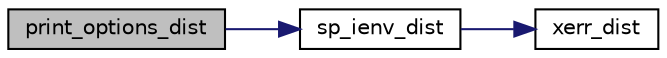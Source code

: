 digraph "print_options_dist"
{
 // LATEX_PDF_SIZE
  edge [fontname="Helvetica",fontsize="10",labelfontname="Helvetica",labelfontsize="10"];
  node [fontname="Helvetica",fontsize="10",shape=record];
  rankdir="LR";
  Node1 [label="print_options_dist",height=0.2,width=0.4,color="black", fillcolor="grey75", style="filled", fontcolor="black",tooltip="Print the options setting."];
  Node1 -> Node2 [color="midnightblue",fontsize="10",style="solid",fontname="Helvetica"];
  Node2 [label="sp_ienv_dist",height=0.2,width=0.4,color="black", fillcolor="white", style="filled",URL="$SRC_2sp__ienv_8c.html#a004725eb174f73ba121db829451a8e8c",tooltip=" "];
  Node2 -> Node3 [color="midnightblue",fontsize="10",style="solid",fontname="Helvetica"];
  Node3 [label="xerr_dist",height=0.2,width=0.4,color="black", fillcolor="white", style="filled",URL="$superlu__defs_8h.html#a0d728f1da812b1373a0e58ff81f6a711",tooltip=" "];
}

